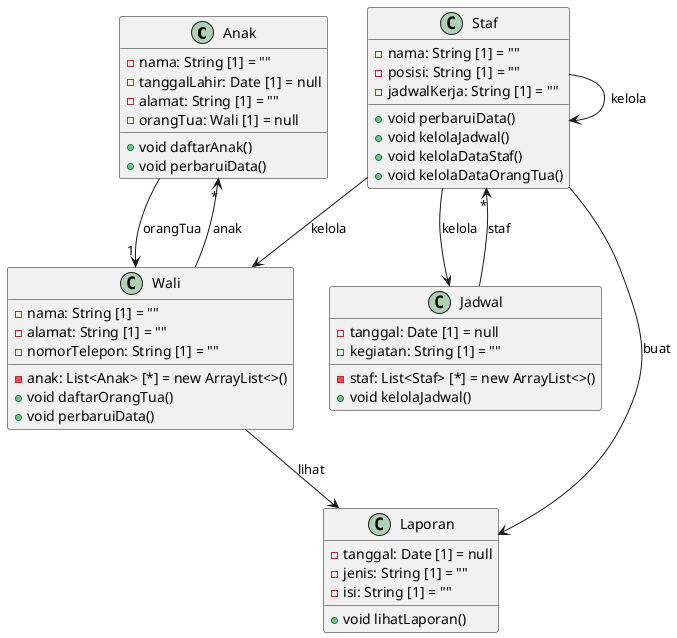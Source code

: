 @startuml DC
class Anak {
  - nama: String [1] = ""
  - tanggalLahir: Date [1] = null
  - alamat: String [1] = ""
  - orangTua: Wali [1] = null
  + void daftarAnak()
  + void perbaruiData()
}

class Wali {
  - nama: String [1] = ""
  - alamat: String [1] = ""
  - nomorTelepon: String [1] = ""
  - anak: List<Anak> [*] = new ArrayList<>()
  + void daftarOrangTua()
  + void perbaruiData()
}

class Staf {
  - nama: String [1] = ""
  - posisi: String [1] = ""
  - jadwalKerja: String [1] = ""
  + void perbaruiData()
  + void kelolaJadwal()
  + void kelolaDataStaf()
  + void kelolaDataOrangTua()
}

class Jadwal {
  - tanggal: Date [1] = null
  - kegiatan: String [1] = ""
  - staf: List<Staf> [*] = new ArrayList<>()
  + void kelolaJadwal()
}

class Laporan {
  - tanggal: Date [1] = null
  - jenis: String [1] = ""
  - isi: String [1] = ""
  + void lihatLaporan()
}

Anak --> "1" Wali : orangTua
Wali --> "*" Anak : anak
Jadwal --> "*" Staf : staf
Staf --> Jadwal : kelola
Staf --> Wali : kelola
Staf --> Staf : kelola
Staf --> Laporan : buat
Wali --> Laporan : lihat
@enduml
